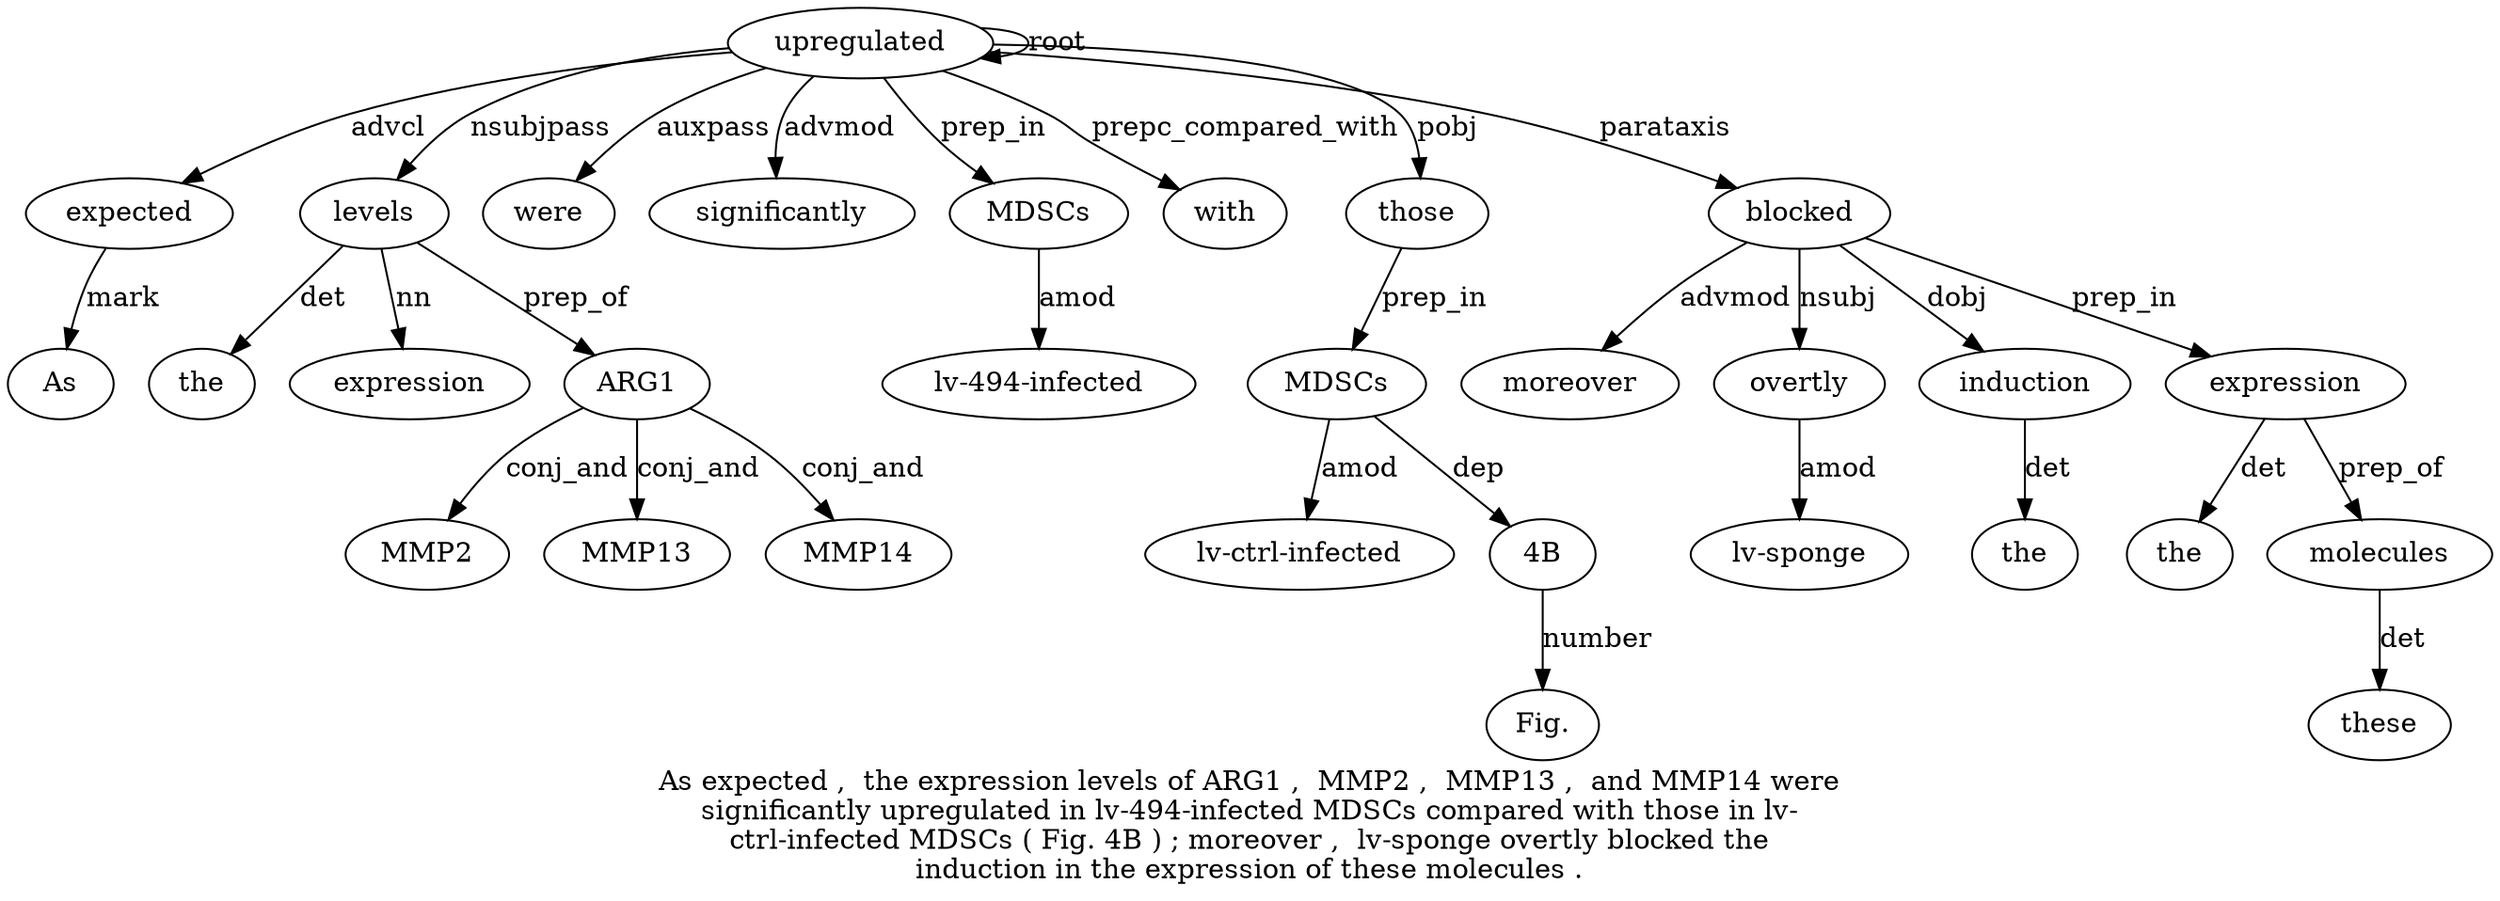 digraph "As expected ,  the expression levels of ARG1 ,  MMP2 ,  MMP13 ,  and MMP14 were significantly upregulated in lv-494-infected MDSCs compared with those in lv-ctrl-infected MDSCs ( Fig. 4B ) ; moreover ,  lv-sponge overtly blocked the induction in the expression of these molecules ." {
label="As expected ,  the expression levels of ARG1 ,  MMP2 ,  MMP13 ,  and MMP14 were
significantly upregulated in lv-494-infected MDSCs compared with those in lv-
ctrl-infected MDSCs ( Fig. 4B ) ; moreover ,  lv-sponge overtly blocked the
induction in the expression of these molecules .";
expected2 [style=filled, fillcolor=white, label=expected];
As1 [style=filled, fillcolor=white, label=As];
expected2 -> As1  [label=mark];
upregulated18 [style=filled, fillcolor=white, label=upregulated];
upregulated18 -> expected2  [label=advcl];
levels6 [style=filled, fillcolor=white, label=levels];
the4 [style=filled, fillcolor=white, label=the];
levels6 -> the4  [label=det];
expression5 [style=filled, fillcolor=white, label=expression];
levels6 -> expression5  [label=nn];
upregulated18 -> levels6  [label=nsubjpass];
ARG18 [style=filled, fillcolor=white, label=ARG1];
levels6 -> ARG18  [label=prep_of];
MMP210 [style=filled, fillcolor=white, label=MMP2];
ARG18 -> MMP210  [label=conj_and];
MMP1312 [style=filled, fillcolor=white, label=MMP13];
ARG18 -> MMP1312  [label=conj_and];
MMP1415 [style=filled, fillcolor=white, label=MMP14];
ARG18 -> MMP1415  [label=conj_and];
were16 [style=filled, fillcolor=white, label=were];
upregulated18 -> were16  [label=auxpass];
significantly17 [style=filled, fillcolor=white, label=significantly];
upregulated18 -> significantly17  [label=advmod];
upregulated18 -> upregulated18  [label=root];
MDSCs21 [style=filled, fillcolor=white, label=MDSCs];
"lv-494-infected20" [style=filled, fillcolor=white, label="lv-494-infected"];
MDSCs21 -> "lv-494-infected20"  [label=amod];
upregulated18 -> MDSCs21  [label=prep_in];
with23 [style=filled, fillcolor=white, label=with];
upregulated18 -> with23  [label=prepc_compared_with];
those24 [style=filled, fillcolor=white, label=those];
upregulated18 -> those24  [label=pobj];
MDSCs27 [style=filled, fillcolor=white, label=MDSCs];
"lv-ctrl-infected26" [style=filled, fillcolor=white, label="lv-ctrl-infected"];
MDSCs27 -> "lv-ctrl-infected26"  [label=amod];
those24 -> MDSCs27  [label=prep_in];
"4B30" [style=filled, fillcolor=white, label="4B"];
"Fig.29" [style=filled, fillcolor=white, label="Fig."];
"4B30" -> "Fig.29"  [label=number];
MDSCs27 -> "4B30"  [label=dep];
blocked37 [style=filled, fillcolor=white, label=blocked];
moreover33 [style=filled, fillcolor=white, label=moreover];
blocked37 -> moreover33  [label=advmod];
overtly36 [style=filled, fillcolor=white, label=overtly];
"lv-sponge35" [style=filled, fillcolor=white, label="lv-sponge"];
overtly36 -> "lv-sponge35"  [label=amod];
blocked37 -> overtly36  [label=nsubj];
upregulated18 -> blocked37  [label=parataxis];
induction39 [style=filled, fillcolor=white, label=induction];
the38 [style=filled, fillcolor=white, label=the];
induction39 -> the38  [label=det];
blocked37 -> induction39  [label=dobj];
expression42 [style=filled, fillcolor=white, label=expression];
the41 [style=filled, fillcolor=white, label=the];
expression42 -> the41  [label=det];
blocked37 -> expression42  [label=prep_in];
molecules45 [style=filled, fillcolor=white, label=molecules];
these44 [style=filled, fillcolor=white, label=these];
molecules45 -> these44  [label=det];
expression42 -> molecules45  [label=prep_of];
}
